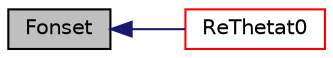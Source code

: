 digraph "Fonset"
{
  bgcolor="transparent";
  edge [fontname="Helvetica",fontsize="10",labelfontname="Helvetica",labelfontsize="10"];
  node [fontname="Helvetica",fontsize="10",shape=record];
  rankdir="LR";
  Node123 [label="Fonset",height=0.2,width=0.4,color="black", fillcolor="grey75", style="filled", fontcolor="black"];
  Node123 -> Node124 [dir="back",color="midnightblue",fontsize="10",style="solid",fontname="Helvetica"];
  Node124 [label="ReThetat0",height=0.2,width=0.4,color="red",URL="$a32345.html#af48ae17eb4352dddefae281fbafd0487",tooltip="Return the transition onset momentum-thickness Reynolds number. "];
}
